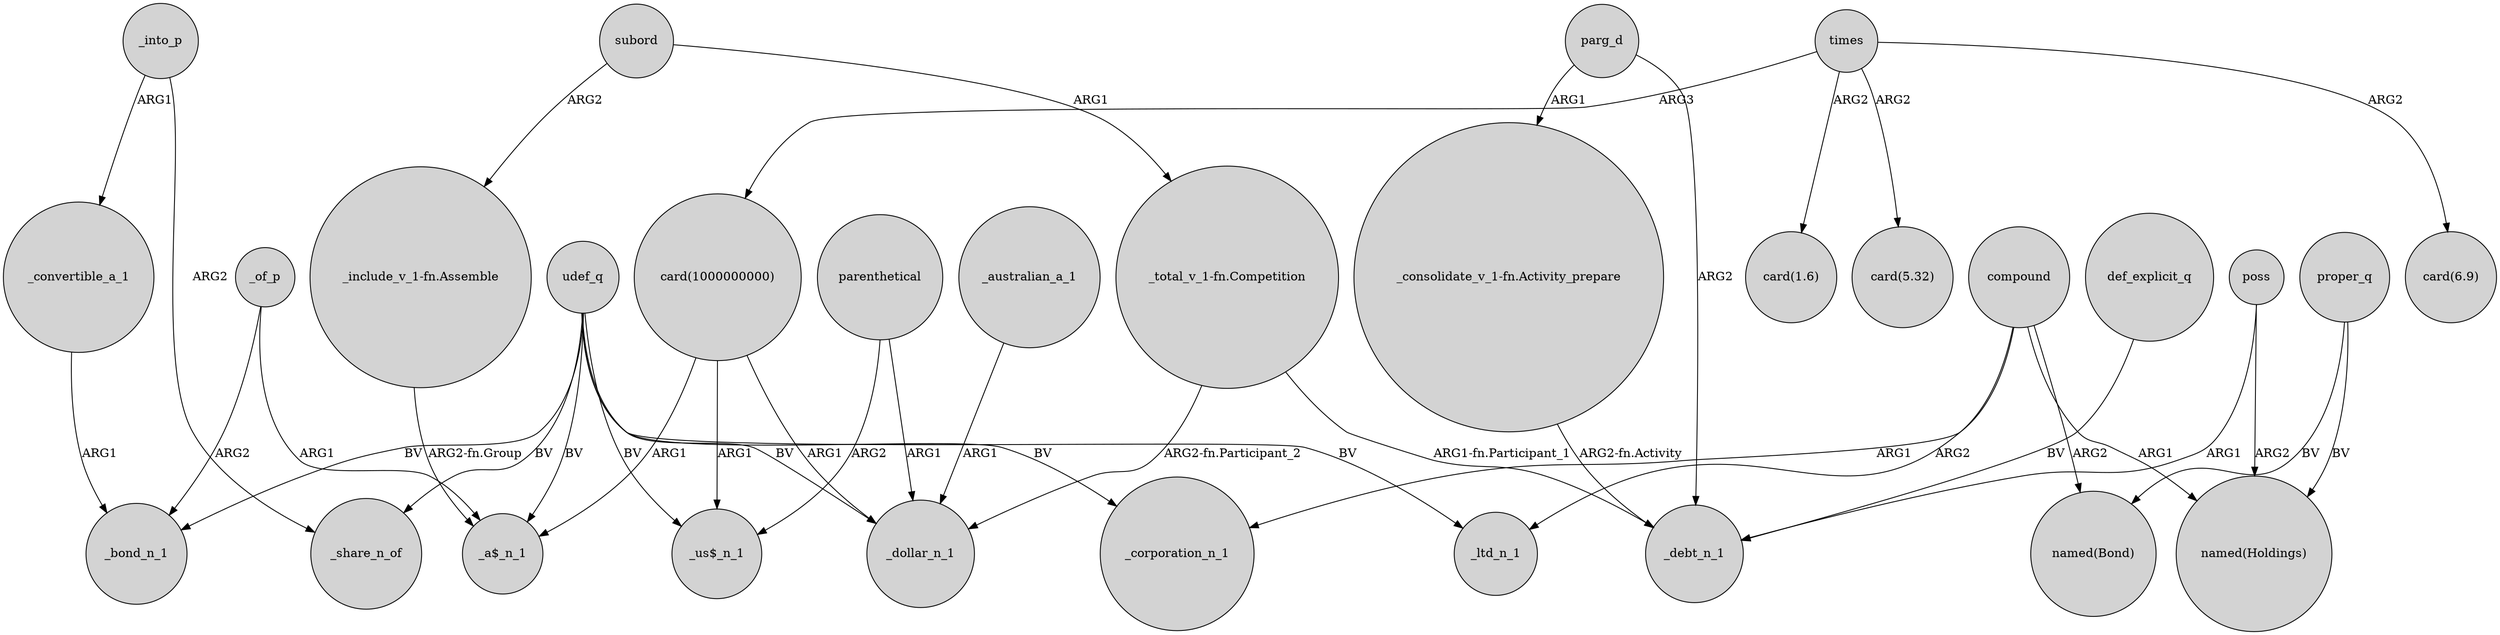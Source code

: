 digraph {
	node [shape=circle style=filled]
	"card(1000000000)" -> _dollar_n_1 [label=ARG1]
	_australian_a_1 -> _dollar_n_1 [label=ARG1]
	udef_q -> _bond_n_1 [label=BV]
	parenthetical -> "_us$_n_1" [label=ARG2]
	subord -> "_total_v_1-fn.Competition" [label=ARG1]
	times -> "card(1.6)" [label=ARG2]
	poss -> _debt_n_1 [label=ARG1]
	poss -> "named(Holdings)" [label=ARG2]
	def_explicit_q -> _debt_n_1 [label=BV]
	_of_p -> _bond_n_1 [label=ARG2]
	"_include_v_1-fn.Assemble" -> "_a$_n_1" [label="ARG2-fn.Group"]
	parenthetical -> _dollar_n_1 [label=ARG1]
	parg_d -> "_consolidate_v_1-fn.Activity_prepare" [label=ARG1]
	times -> "card(1000000000)" [label=ARG3]
	times -> "card(5.32)" [label=ARG2]
	proper_q -> "named(Holdings)" [label=BV]
	times -> "card(6.9)" [label=ARG2]
	"_total_v_1-fn.Competition" -> _dollar_n_1 [label="ARG2-fn.Participant_2"]
	proper_q -> "named(Bond)" [label=BV]
	udef_q -> "_us$_n_1" [label=BV]
	udef_q -> _share_n_of [label=BV]
	udef_q -> _dollar_n_1 [label=BV]
	_into_p -> _share_n_of [label=ARG2]
	_of_p -> "_a$_n_1" [label=ARG1]
	udef_q -> "_a$_n_1" [label=BV]
	compound -> _ltd_n_1 [label=ARG2]
	compound -> "named(Holdings)" [label=ARG1]
	udef_q -> _corporation_n_1 [label=BV]
	"card(1000000000)" -> "_us$_n_1" [label=ARG1]
	_into_p -> _convertible_a_1 [label=ARG1]
	udef_q -> _ltd_n_1 [label=BV]
	"_consolidate_v_1-fn.Activity_prepare" -> _debt_n_1 [label="ARG2-fn.Activity"]
	compound -> _corporation_n_1 [label=ARG1]
	_convertible_a_1 -> _bond_n_1 [label=ARG1]
	parg_d -> _debt_n_1 [label=ARG2]
	compound -> "named(Bond)" [label=ARG2]
	"_total_v_1-fn.Competition" -> _debt_n_1 [label="ARG1-fn.Participant_1"]
	"card(1000000000)" -> "_a$_n_1" [label=ARG1]
	subord -> "_include_v_1-fn.Assemble" [label=ARG2]
}
